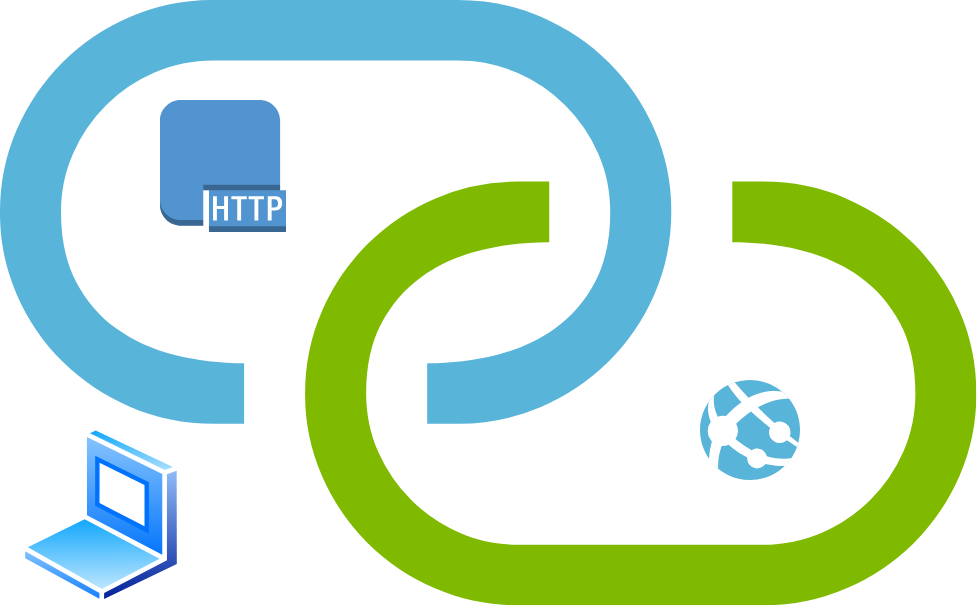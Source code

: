 <mxfile version="19.0.3" type="device"><diagram id="v2_EYqPIFkDGDDc7KYSu" name="Page-1"><mxGraphModel dx="1258" dy="668" grid="1" gridSize="10" guides="1" tooltips="1" connect="1" arrows="1" fold="1" page="1" pageScale="1" pageWidth="827" pageHeight="1169" math="0" shadow="0"><root><mxCell id="0"/><mxCell id="1" parent="0"/><mxCell id="ZPZt1gaCAFhEV4fs5Km1-6" value="" style="sketch=0;aspect=fixed;html=1;points=[];align=center;image;fontSize=12;image=img/lib/mscae/Connection.svg;" vertex="1" parent="1"><mxGeometry x="140" y="50.0" width="488.19" height="302.68" as="geometry"/></mxCell><mxCell id="ZPZt1gaCAFhEV4fs5Km1-1" value="" style="outlineConnect=0;dashed=0;verticalLabelPosition=bottom;verticalAlign=top;align=center;html=1;shape=mxgraph.aws3.http_protocol;fillColor=#5294CF;gradientColor=none;" vertex="1" parent="1"><mxGeometry x="220" y="100" width="63" height="66" as="geometry"/></mxCell><mxCell id="ZPZt1gaCAFhEV4fs5Km1-2" value="" style="aspect=fixed;perimeter=ellipsePerimeter;html=1;align=center;shadow=0;dashed=0;spacingTop=3;image;image=img/lib/active_directory/laptop_client.svg;" vertex="1" parent="1"><mxGeometry x="150" y="262.68" width="81" height="90" as="geometry"/></mxCell><mxCell id="ZPZt1gaCAFhEV4fs5Km1-5" value="" style="sketch=0;aspect=fixed;html=1;points=[];align=center;image;fontSize=12;image=img/lib/mscae/App_Services.svg;" vertex="1" parent="1"><mxGeometry x="490" y="240" width="50" height="50" as="geometry"/></mxCell></root></mxGraphModel></diagram></mxfile>